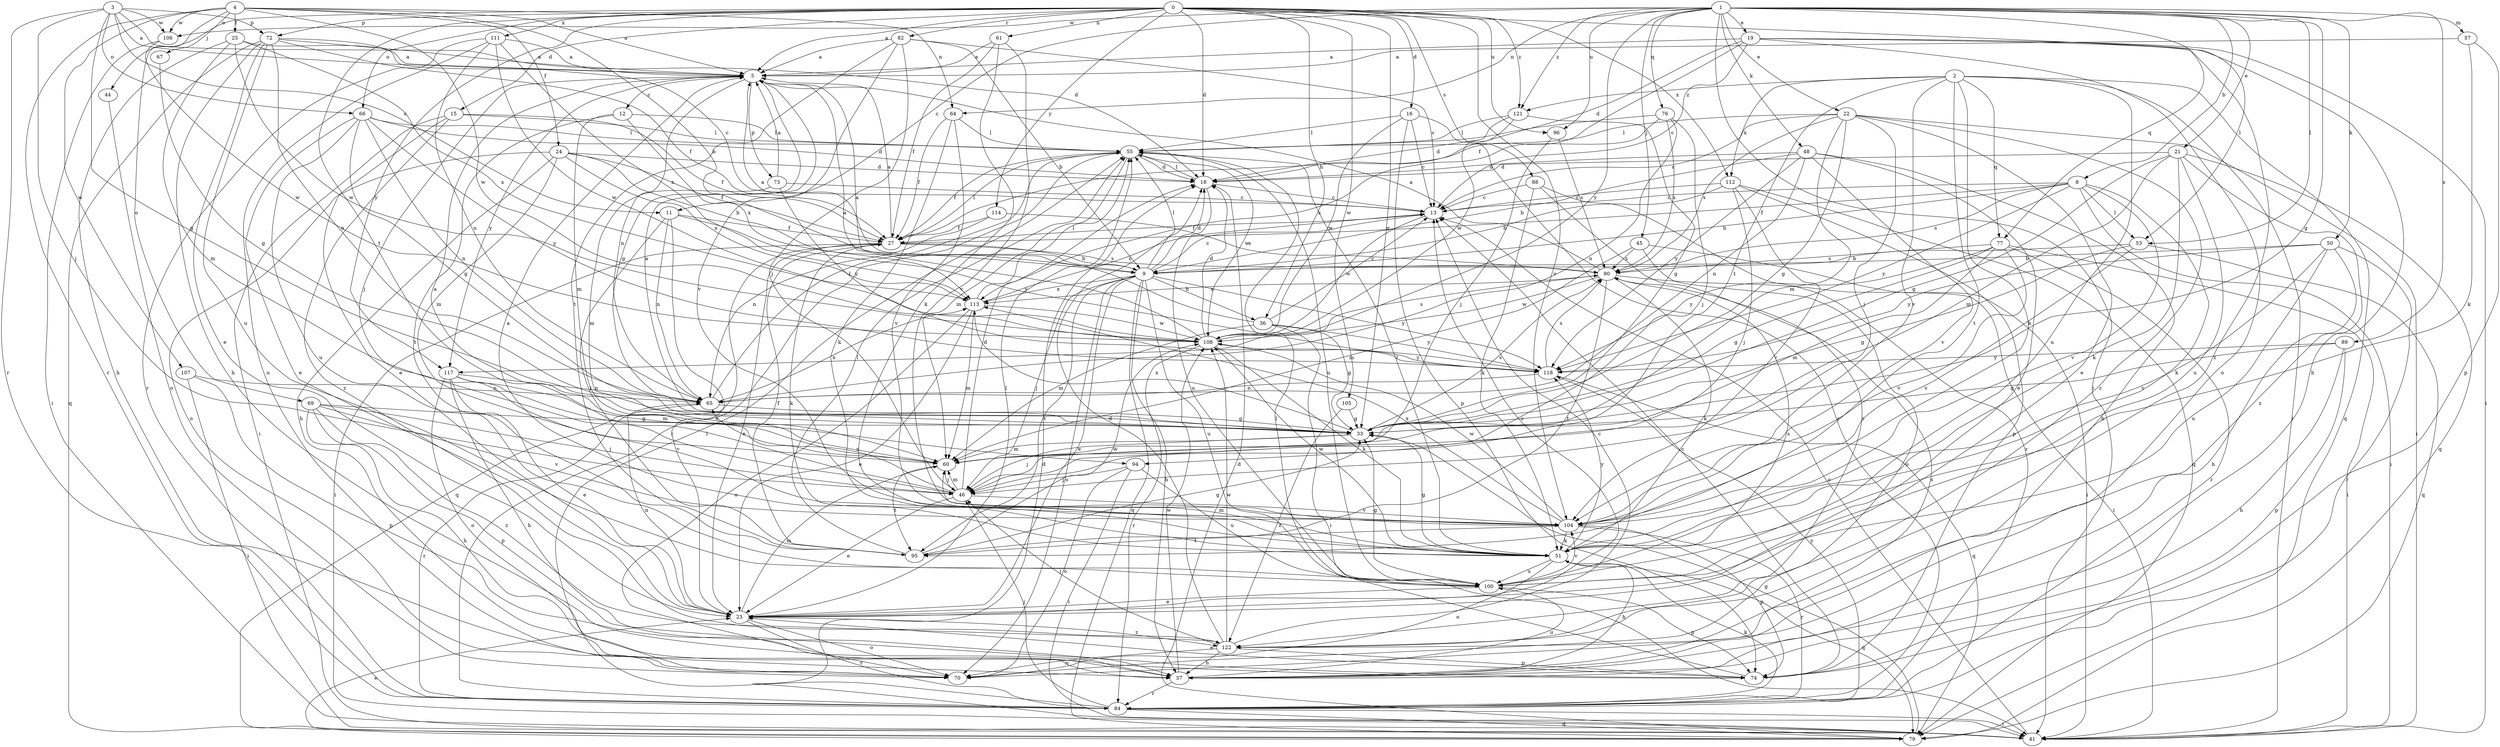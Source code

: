 strict digraph  {
0;
1;
2;
3;
4;
5;
8;
9;
11;
12;
13;
15;
16;
18;
19;
21;
22;
23;
24;
25;
27;
33;
36;
37;
41;
44;
45;
46;
48;
50;
51;
53;
55;
57;
60;
61;
64;
65;
66;
67;
69;
70;
72;
73;
74;
76;
77;
79;
82;
84;
88;
89;
90;
94;
95;
96;
100;
104;
105;
106;
107;
108;
111;
112;
113;
114;
117;
118;
121;
122;
0 -> 5  [label=a];
0 -> 15  [label=d];
0 -> 16  [label=d];
0 -> 18  [label=d];
0 -> 33  [label=g];
0 -> 36  [label=h];
0 -> 44  [label=j];
0 -> 53  [label=l];
0 -> 61  [label=n];
0 -> 66  [label=o];
0 -> 72  [label=p];
0 -> 82  [label=r];
0 -> 88  [label=s];
0 -> 94  [label=t];
0 -> 96  [label=u];
0 -> 104  [label=v];
0 -> 105  [label=w];
0 -> 111  [label=x];
0 -> 112  [label=x];
0 -> 114  [label=y];
0 -> 117  [label=y];
0 -> 121  [label=z];
1 -> 8  [label=b];
1 -> 11  [label=c];
1 -> 19  [label=e];
1 -> 21  [label=e];
1 -> 22  [label=e];
1 -> 33  [label=g];
1 -> 41  [label=i];
1 -> 45  [label=j];
1 -> 48  [label=k];
1 -> 50  [label=k];
1 -> 53  [label=l];
1 -> 57  [label=m];
1 -> 64  [label=n];
1 -> 76  [label=q];
1 -> 77  [label=q];
1 -> 89  [label=s];
1 -> 96  [label=u];
1 -> 106  [label=w];
1 -> 117  [label=y];
1 -> 121  [label=z];
2 -> 41  [label=i];
2 -> 51  [label=k];
2 -> 77  [label=q];
2 -> 79  [label=q];
2 -> 94  [label=t];
2 -> 95  [label=t];
2 -> 100  [label=u];
2 -> 104  [label=v];
2 -> 112  [label=x];
2 -> 121  [label=z];
3 -> 5  [label=a];
3 -> 11  [label=c];
3 -> 18  [label=d];
3 -> 33  [label=g];
3 -> 46  [label=j];
3 -> 66  [label=o];
3 -> 72  [label=p];
3 -> 84  [label=r];
3 -> 106  [label=w];
4 -> 5  [label=a];
4 -> 9  [label=b];
4 -> 24  [label=f];
4 -> 25  [label=f];
4 -> 64  [label=n];
4 -> 67  [label=o];
4 -> 69  [label=o];
4 -> 84  [label=r];
4 -> 106  [label=w];
4 -> 107  [label=w];
4 -> 108  [label=w];
5 -> 12  [label=c];
5 -> 33  [label=g];
5 -> 46  [label=j];
5 -> 65  [label=n];
5 -> 73  [label=p];
5 -> 117  [label=y];
8 -> 9  [label=b];
8 -> 13  [label=c];
8 -> 27  [label=f];
8 -> 41  [label=i];
8 -> 51  [label=k];
8 -> 53  [label=l];
8 -> 90  [label=s];
8 -> 104  [label=v];
8 -> 118  [label=y];
9 -> 5  [label=a];
9 -> 13  [label=c];
9 -> 18  [label=d];
9 -> 23  [label=e];
9 -> 36  [label=h];
9 -> 37  [label=h];
9 -> 46  [label=j];
9 -> 55  [label=l];
9 -> 70  [label=o];
9 -> 79  [label=q];
9 -> 95  [label=t];
9 -> 100  [label=u];
9 -> 113  [label=x];
9 -> 118  [label=y];
11 -> 23  [label=e];
11 -> 27  [label=f];
11 -> 65  [label=n];
11 -> 95  [label=t];
11 -> 118  [label=y];
12 -> 55  [label=l];
12 -> 60  [label=m];
12 -> 95  [label=t];
12 -> 113  [label=x];
13 -> 27  [label=f];
13 -> 108  [label=w];
15 -> 23  [label=e];
15 -> 27  [label=f];
15 -> 41  [label=i];
15 -> 55  [label=l];
15 -> 122  [label=z];
16 -> 13  [label=c];
16 -> 55  [label=l];
16 -> 74  [label=p];
16 -> 84  [label=r];
16 -> 108  [label=w];
18 -> 13  [label=c];
18 -> 55  [label=l];
18 -> 100  [label=u];
19 -> 5  [label=a];
19 -> 13  [label=c];
19 -> 18  [label=d];
19 -> 27  [label=f];
19 -> 37  [label=h];
19 -> 41  [label=i];
19 -> 70  [label=o];
19 -> 122  [label=z];
21 -> 18  [label=d];
21 -> 33  [label=g];
21 -> 51  [label=k];
21 -> 60  [label=m];
21 -> 79  [label=q];
21 -> 100  [label=u];
21 -> 122  [label=z];
22 -> 13  [label=c];
22 -> 23  [label=e];
22 -> 33  [label=g];
22 -> 41  [label=i];
22 -> 46  [label=j];
22 -> 55  [label=l];
22 -> 60  [label=m];
22 -> 90  [label=s];
22 -> 122  [label=z];
23 -> 13  [label=c];
23 -> 55  [label=l];
23 -> 60  [label=m];
23 -> 65  [label=n];
23 -> 70  [label=o];
23 -> 84  [label=r];
23 -> 122  [label=z];
24 -> 9  [label=b];
24 -> 18  [label=d];
24 -> 27  [label=f];
24 -> 37  [label=h];
24 -> 60  [label=m];
24 -> 70  [label=o];
24 -> 113  [label=x];
25 -> 5  [label=a];
25 -> 37  [label=h];
25 -> 60  [label=m];
25 -> 108  [label=w];
25 -> 113  [label=x];
27 -> 5  [label=a];
27 -> 9  [label=b];
27 -> 23  [label=e];
27 -> 41  [label=i];
27 -> 51  [label=k];
27 -> 55  [label=l];
27 -> 79  [label=q];
27 -> 90  [label=s];
33 -> 5  [label=a];
33 -> 46  [label=j];
33 -> 60  [label=m];
33 -> 90  [label=s];
33 -> 113  [label=x];
36 -> 5  [label=a];
36 -> 13  [label=c];
36 -> 33  [label=g];
36 -> 41  [label=i];
36 -> 60  [label=m];
36 -> 118  [label=y];
37 -> 84  [label=r];
37 -> 90  [label=s];
37 -> 100  [label=u];
37 -> 108  [label=w];
41 -> 13  [label=c];
41 -> 18  [label=d];
44 -> 70  [label=o];
45 -> 41  [label=i];
45 -> 60  [label=m];
45 -> 70  [label=o];
45 -> 90  [label=s];
46 -> 5  [label=a];
46 -> 18  [label=d];
46 -> 23  [label=e];
46 -> 60  [label=m];
46 -> 65  [label=n];
46 -> 104  [label=v];
48 -> 9  [label=b];
48 -> 18  [label=d];
48 -> 23  [label=e];
48 -> 37  [label=h];
48 -> 65  [label=n];
48 -> 104  [label=v];
48 -> 118  [label=y];
50 -> 9  [label=b];
50 -> 37  [label=h];
50 -> 84  [label=r];
50 -> 100  [label=u];
50 -> 104  [label=v];
50 -> 118  [label=y];
51 -> 5  [label=a];
51 -> 33  [label=g];
51 -> 37  [label=h];
51 -> 55  [label=l];
51 -> 60  [label=m];
51 -> 70  [label=o];
51 -> 79  [label=q];
51 -> 100  [label=u];
51 -> 108  [label=w];
51 -> 118  [label=y];
53 -> 9  [label=b];
53 -> 33  [label=g];
53 -> 79  [label=q];
53 -> 104  [label=v];
55 -> 18  [label=d];
55 -> 27  [label=f];
55 -> 60  [label=m];
55 -> 84  [label=r];
55 -> 100  [label=u];
55 -> 108  [label=w];
57 -> 5  [label=a];
57 -> 51  [label=k];
57 -> 74  [label=p];
60 -> 46  [label=j];
60 -> 95  [label=t];
61 -> 5  [label=a];
61 -> 27  [label=f];
61 -> 51  [label=k];
61 -> 104  [label=v];
64 -> 27  [label=f];
64 -> 51  [label=k];
64 -> 55  [label=l];
64 -> 104  [label=v];
65 -> 33  [label=g];
65 -> 55  [label=l];
65 -> 84  [label=r];
65 -> 113  [label=x];
66 -> 18  [label=d];
66 -> 23  [label=e];
66 -> 33  [label=g];
66 -> 55  [label=l];
66 -> 65  [label=n];
66 -> 100  [label=u];
66 -> 118  [label=y];
67 -> 33  [label=g];
69 -> 33  [label=g];
69 -> 37  [label=h];
69 -> 46  [label=j];
69 -> 74  [label=p];
69 -> 104  [label=v];
69 -> 122  [label=z];
72 -> 5  [label=a];
72 -> 13  [label=c];
72 -> 23  [label=e];
72 -> 27  [label=f];
72 -> 37  [label=h];
72 -> 65  [label=n];
72 -> 79  [label=q];
72 -> 100  [label=u];
73 -> 5  [label=a];
73 -> 13  [label=c];
73 -> 60  [label=m];
73 -> 118  [label=y];
74 -> 13  [label=c];
74 -> 23  [label=e];
74 -> 55  [label=l];
76 -> 46  [label=j];
76 -> 55  [label=l];
76 -> 65  [label=n];
76 -> 90  [label=s];
76 -> 113  [label=x];
77 -> 33  [label=g];
77 -> 41  [label=i];
77 -> 60  [label=m];
77 -> 84  [label=r];
77 -> 90  [label=s];
77 -> 104  [label=v];
77 -> 118  [label=y];
79 -> 18  [label=d];
79 -> 23  [label=e];
79 -> 33  [label=g];
82 -> 5  [label=a];
82 -> 9  [label=b];
82 -> 13  [label=c];
82 -> 46  [label=j];
82 -> 95  [label=t];
82 -> 104  [label=v];
84 -> 41  [label=i];
84 -> 46  [label=j];
84 -> 51  [label=k];
84 -> 55  [label=l];
84 -> 79  [label=q];
84 -> 118  [label=y];
88 -> 13  [label=c];
88 -> 51  [label=k];
88 -> 84  [label=r];
88 -> 122  [label=z];
89 -> 33  [label=g];
89 -> 37  [label=h];
89 -> 74  [label=p];
89 -> 118  [label=y];
90 -> 5  [label=a];
90 -> 41  [label=i];
90 -> 51  [label=k];
90 -> 95  [label=t];
90 -> 108  [label=w];
90 -> 113  [label=x];
94 -> 41  [label=i];
94 -> 46  [label=j];
94 -> 70  [label=o];
94 -> 100  [label=u];
95 -> 27  [label=f];
95 -> 33  [label=g];
95 -> 55  [label=l];
95 -> 108  [label=w];
96 -> 46  [label=j];
96 -> 90  [label=s];
100 -> 23  [label=e];
100 -> 33  [label=g];
100 -> 74  [label=p];
100 -> 90  [label=s];
100 -> 104  [label=v];
104 -> 51  [label=k];
104 -> 74  [label=p];
104 -> 84  [label=r];
104 -> 95  [label=t];
104 -> 108  [label=w];
104 -> 113  [label=x];
105 -> 33  [label=g];
105 -> 122  [label=z];
106 -> 41  [label=i];
106 -> 108  [label=w];
107 -> 41  [label=i];
107 -> 65  [label=n];
107 -> 74  [label=p];
108 -> 5  [label=a];
108 -> 18  [label=d];
108 -> 51  [label=k];
108 -> 84  [label=r];
108 -> 90  [label=s];
108 -> 118  [label=y];
111 -> 5  [label=a];
111 -> 65  [label=n];
111 -> 70  [label=o];
111 -> 84  [label=r];
111 -> 108  [label=w];
111 -> 113  [label=x];
112 -> 9  [label=b];
112 -> 13  [label=c];
112 -> 46  [label=j];
112 -> 74  [label=p];
112 -> 79  [label=q];
112 -> 104  [label=v];
113 -> 13  [label=c];
113 -> 23  [label=e];
113 -> 55  [label=l];
113 -> 60  [label=m];
113 -> 70  [label=o];
113 -> 108  [label=w];
114 -> 27  [label=f];
114 -> 65  [label=n];
114 -> 90  [label=s];
117 -> 23  [label=e];
117 -> 37  [label=h];
117 -> 60  [label=m];
117 -> 65  [label=n];
117 -> 70  [label=o];
117 -> 104  [label=v];
118 -> 65  [label=n];
118 -> 79  [label=q];
118 -> 90  [label=s];
121 -> 18  [label=d];
121 -> 33  [label=g];
121 -> 55  [label=l];
121 -> 108  [label=w];
122 -> 13  [label=c];
122 -> 18  [label=d];
122 -> 37  [label=h];
122 -> 46  [label=j];
122 -> 70  [label=o];
122 -> 74  [label=p];
122 -> 108  [label=w];
}
